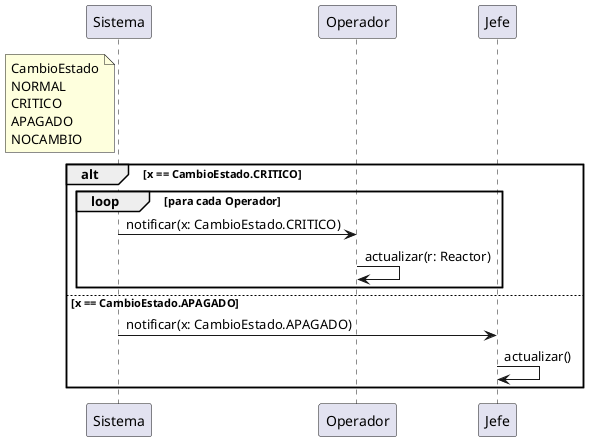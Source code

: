@startuml
participant Sistema
participant Operador
participant Jefe

note left of Sistema
    CambioEstado
    NORMAL
    CRITICO
    APAGADO
    NOCAMBIO
end note

alt x == CambioEstado.CRITICO
    loop para cada Operador
        Sistema -> Operador: notificar(x: CambioEstado.CRITICO)
        Operador -> Operador: actualizar(r: Reactor)
    end
else x == CambioEstado.APAGADO
    Sistema -> Jefe: notificar(x: CambioEstado.APAGADO)
    Jefe -> Jefe: actualizar()
end

@enduml
